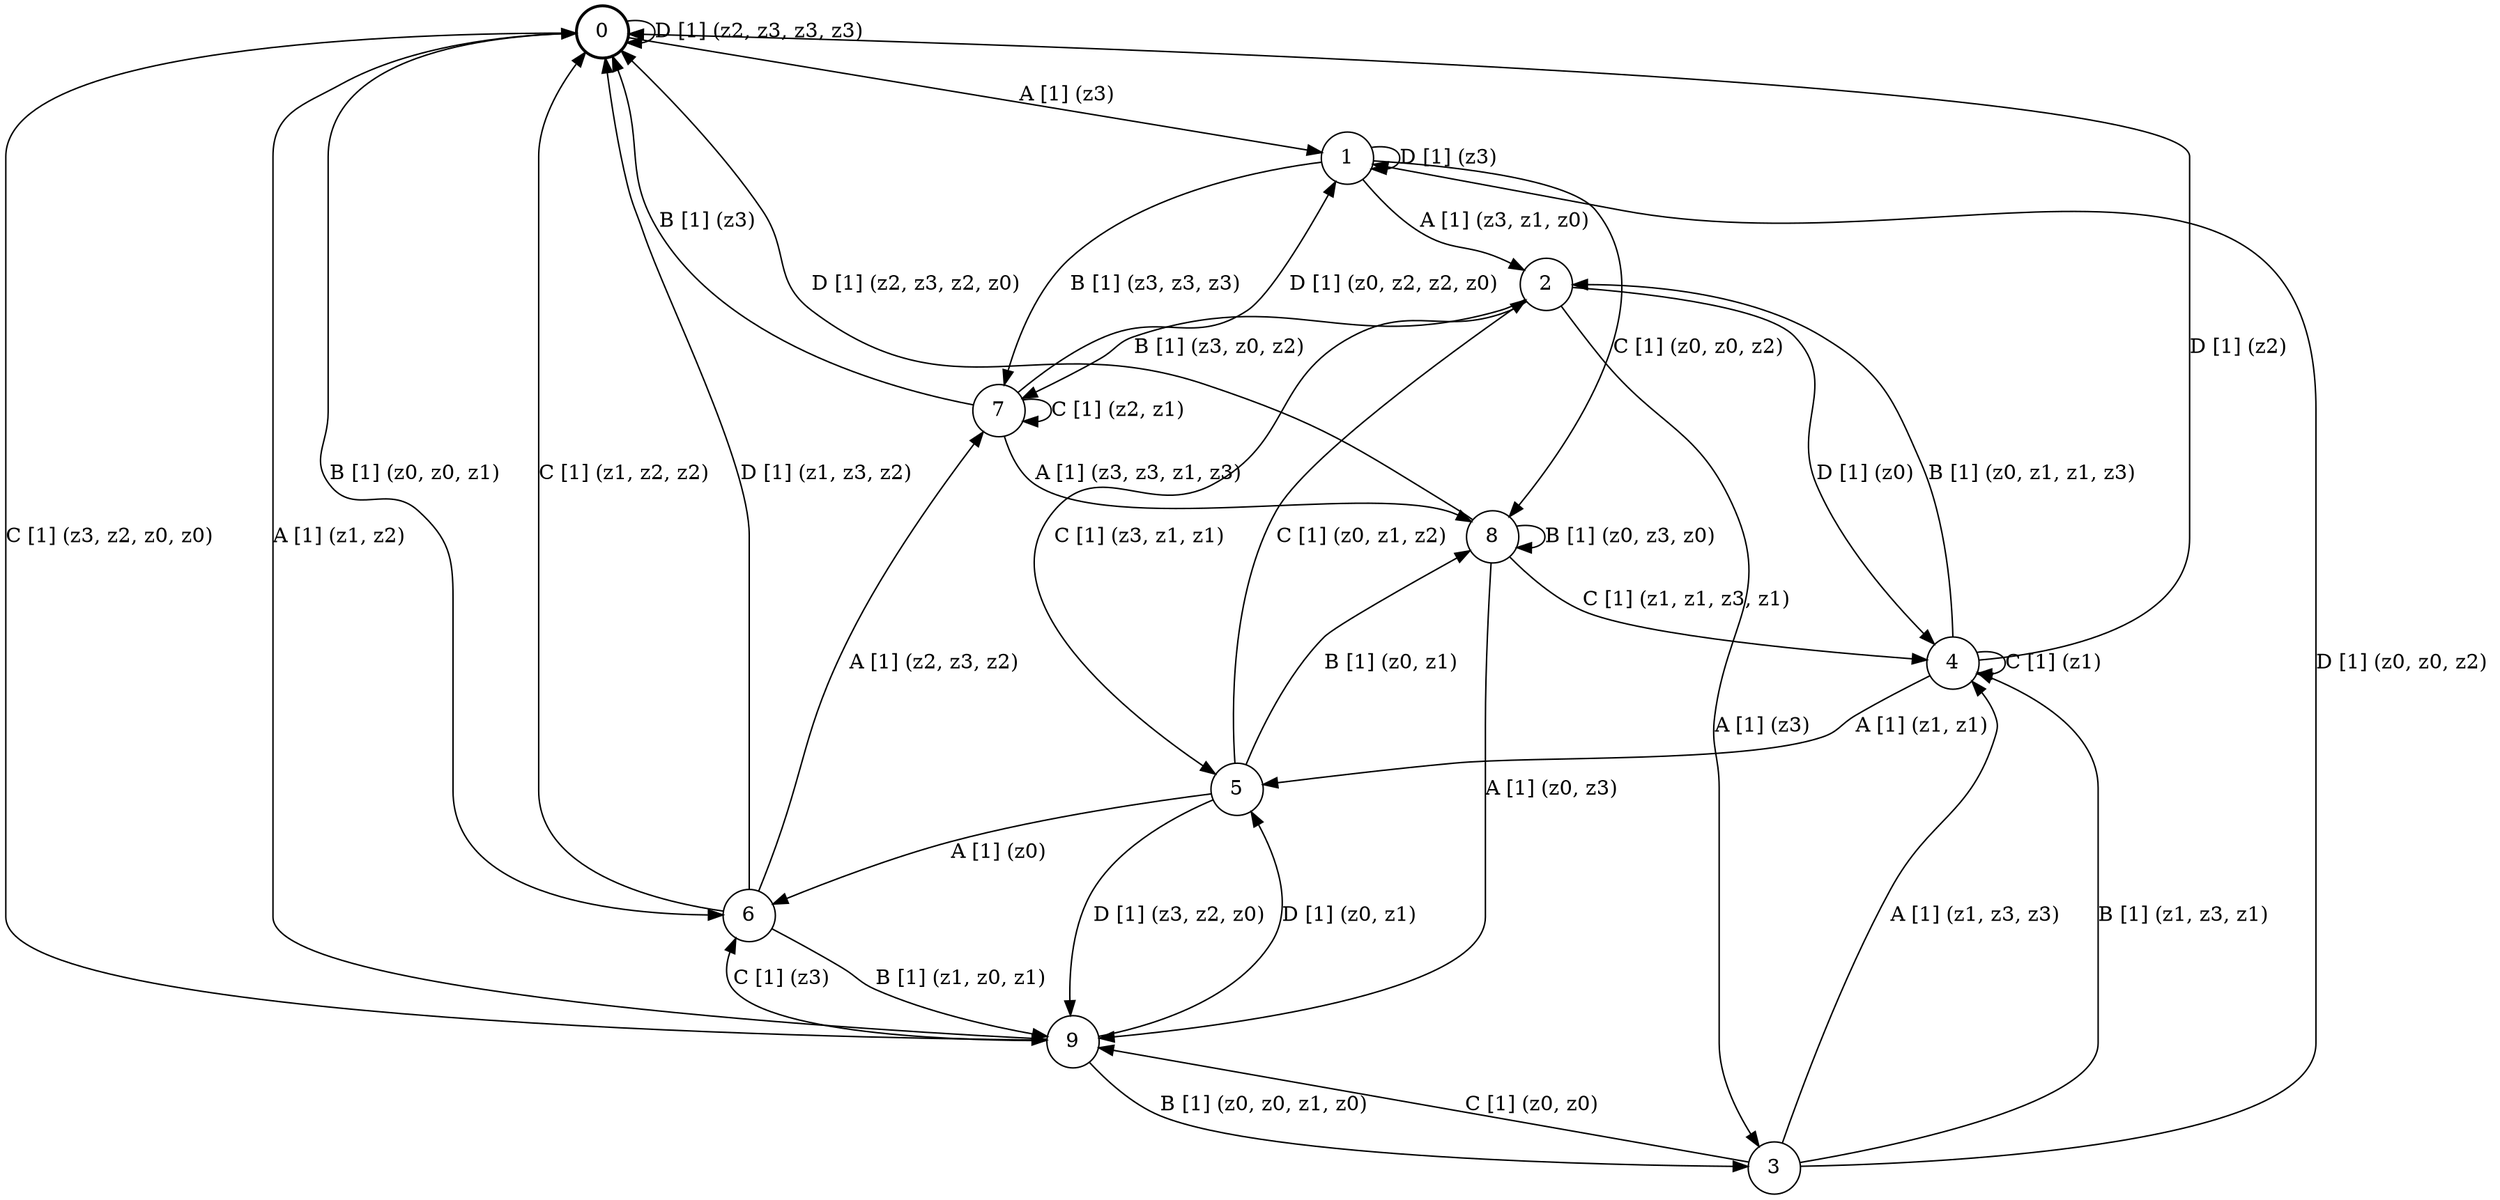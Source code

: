 # generated file, don't try to modify
# command: dot -Tpng <filename> > tree.png
digraph Automaton {
    node [shape = circle];
    0 [style = "bold"];
    0 -> 1 [label = "A [1] (z3) "];
    0 -> 6 [label = "B [1] (z0, z0, z1) "];
    0 -> 9 [label = "C [1] (z3, z2, z0, z0) "];
    0 -> 0 [label = "D [1] (z2, z3, z3, z3) "];
    1 -> 2 [label = "A [1] (z3, z1, z0) "];
    1 -> 7 [label = "B [1] (z3, z3, z3) "];
    1 -> 8 [label = "C [1] (z0, z0, z2) "];
    1 -> 1 [label = "D [1] (z3) "];
    2 -> 3 [label = "A [1] (z3) "];
    2 -> 7 [label = "B [1] (z3, z0, z2) "];
    2 -> 5 [label = "C [1] (z3, z1, z1) "];
    2 -> 4 [label = "D [1] (z0) "];
    3 -> 4 [label = "A [1] (z1, z3, z3) "];
    3 -> 4 [label = "B [1] (z1, z3, z1) "];
    3 -> 9 [label = "C [1] (z0, z0) "];
    3 -> 1 [label = "D [1] (z0, z0, z2) "];
    4 -> 5 [label = "A [1] (z1, z1) "];
    4 -> 2 [label = "B [1] (z0, z1, z1, z3) "];
    4 -> 4 [label = "C [1] (z1) "];
    4 -> 0 [label = "D [1] (z2) "];
    5 -> 6 [label = "A [1] (z0) "];
    5 -> 8 [label = "B [1] (z0, z1) "];
    5 -> 2 [label = "C [1] (z0, z1, z2) "];
    5 -> 9 [label = "D [1] (z3, z2, z0) "];
    6 -> 7 [label = "A [1] (z2, z3, z2) "];
    6 -> 9 [label = "B [1] (z1, z0, z1) "];
    6 -> 0 [label = "C [1] (z1, z2, z2) "];
    6 -> 0 [label = "D [1] (z1, z3, z2) "];
    7 -> 8 [label = "A [1] (z3, z3, z1, z3) "];
    7 -> 0 [label = "B [1] (z3) "];
    7 -> 7 [label = "C [1] (z2, z1) "];
    7 -> 1 [label = "D [1] (z0, z2, z2, z0) "];
    8 -> 9 [label = "A [1] (z0, z3) "];
    8 -> 8 [label = "B [1] (z0, z3, z0) "];
    8 -> 4 [label = "C [1] (z1, z1, z3, z1) "];
    8 -> 0 [label = "D [1] (z2, z3, z2, z0) "];
    9 -> 0 [label = "A [1] (z1, z2) "];
    9 -> 3 [label = "B [1] (z0, z0, z1, z0) "];
    9 -> 6 [label = "C [1] (z3) "];
    9 -> 5 [label = "D [1] (z0, z1) "];
}

